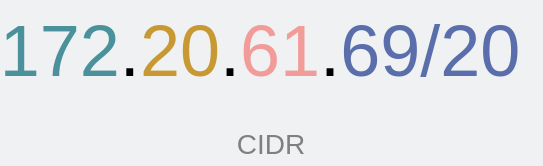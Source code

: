 <mxfile version="20.5.1" type="github"><diagram id="jk84KoCiqGRbvonOO5nR" name="Page-1"><mxGraphModel dx="783" dy="690" grid="0" gridSize="10" guides="1" tooltips="1" connect="1" arrows="1" fold="1" page="1" pageScale="1" pageWidth="350" pageHeight="150" background="#EFF1F3" math="0" shadow="0"><root><mxCell id="0"/><mxCell id="1" parent="0"/><mxCell id="XSbDL2rr6Gyu1OlXZJMn-2" value="&lt;font style=&quot;font-size: 36px&quot;&gt;&lt;font color=&quot;#4a919b&quot;&gt;172&lt;/font&gt;.&lt;font color=&quot;#c89932&quot;&gt;20&lt;/font&gt;.&lt;font color=&quot;#f19c99&quot;&gt;61&lt;/font&gt;.&lt;font color=&quot;#5a6eab&quot;&gt;69/20&amp;nbsp;&lt;/font&gt;&lt;/font&gt;" style="text;html=1;strokeColor=none;fillColor=none;align=center;verticalAlign=middle;whiteSpace=wrap;rounded=0;" parent="1" vertex="1"><mxGeometry x="44.38" y="50" width="262" height="50" as="geometry"/></mxCell><mxCell id="XSbDL2rr6Gyu1OlXZJMn-5" value="&lt;font&gt;&lt;font color=&quot;#808080&quot; style=&quot;font-size: 14px&quot;&gt;CIDR&lt;/font&gt;&lt;br&gt;&lt;/font&gt;" style="text;html=1;strokeColor=none;fillColor=none;align=center;verticalAlign=middle;whiteSpace=wrap;rounded=0;" parent="1" vertex="1"><mxGeometry x="76" y="112" width="198.75" height="20" as="geometry"/></mxCell></root></mxGraphModel></diagram></mxfile>